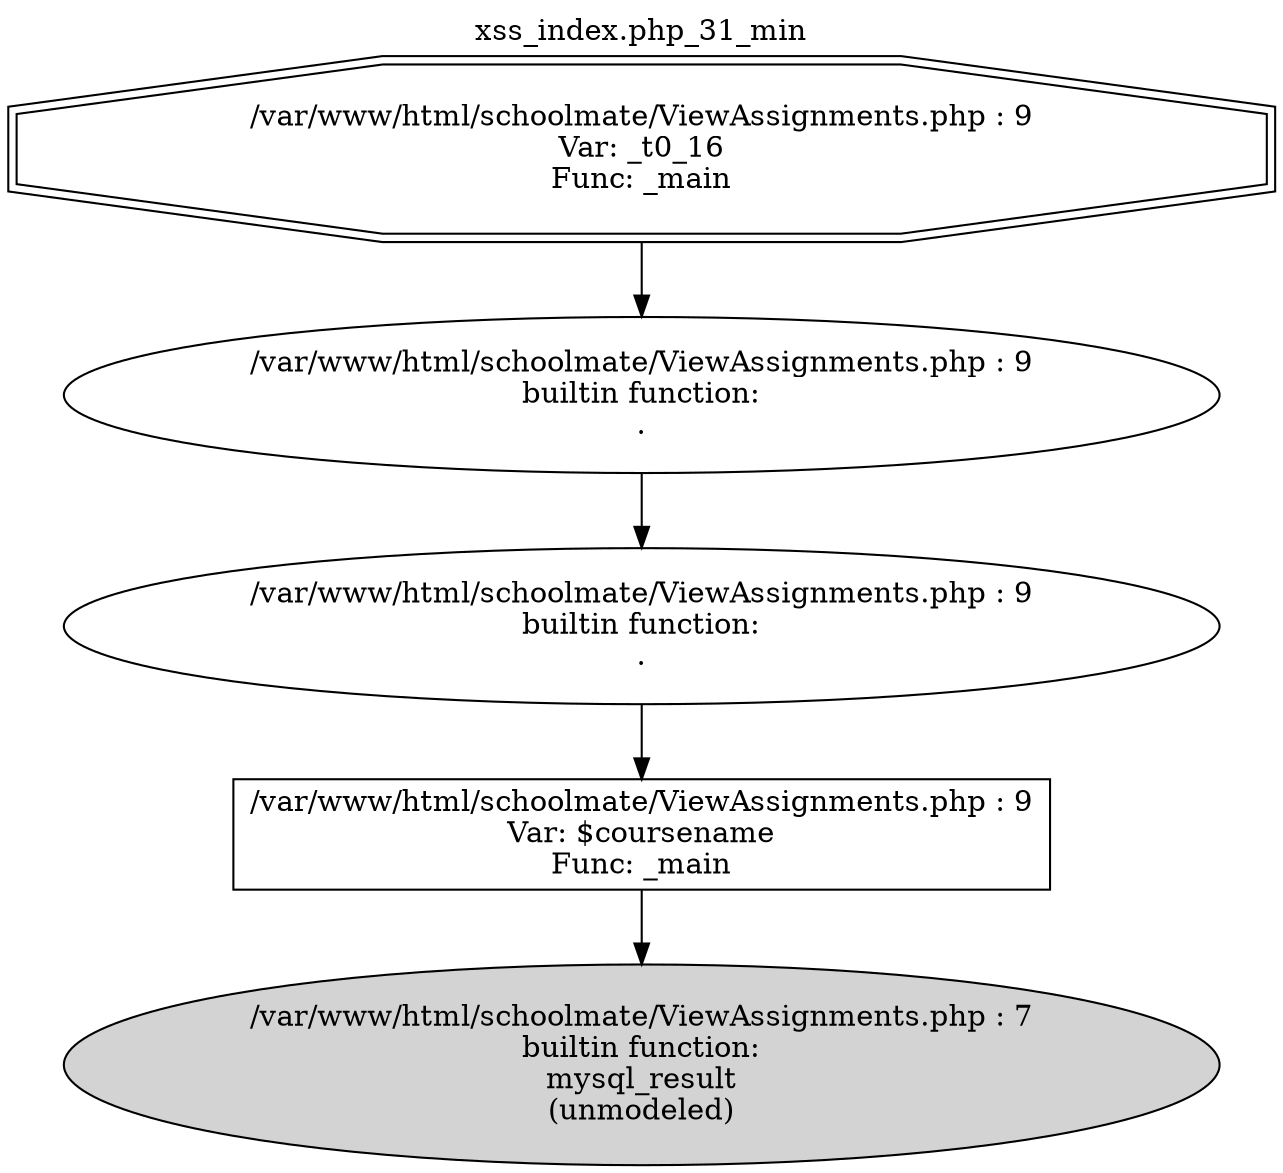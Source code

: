 digraph cfg {
  label="xss_index.php_31_min";
  labelloc=t;
  n1 [shape=doubleoctagon, label="/var/www/html/schoolmate/ViewAssignments.php : 9\nVar: _t0_16\nFunc: _main\n"];
  n2 [shape=ellipse, label="/var/www/html/schoolmate/ViewAssignments.php : 9\nbuiltin function:\n.\n"];
  n3 [shape=ellipse, label="/var/www/html/schoolmate/ViewAssignments.php : 9\nbuiltin function:\n.\n"];
  n4 [shape=box, label="/var/www/html/schoolmate/ViewAssignments.php : 9\nVar: $coursename\nFunc: _main\n"];
  n5 [shape=ellipse, label="/var/www/html/schoolmate/ViewAssignments.php : 7\nbuiltin function:\nmysql_result\n(unmodeled)\n",style=filled];
  n1 -> n2;
  n2 -> n3;
  n3 -> n4;
  n4 -> n5;
}
